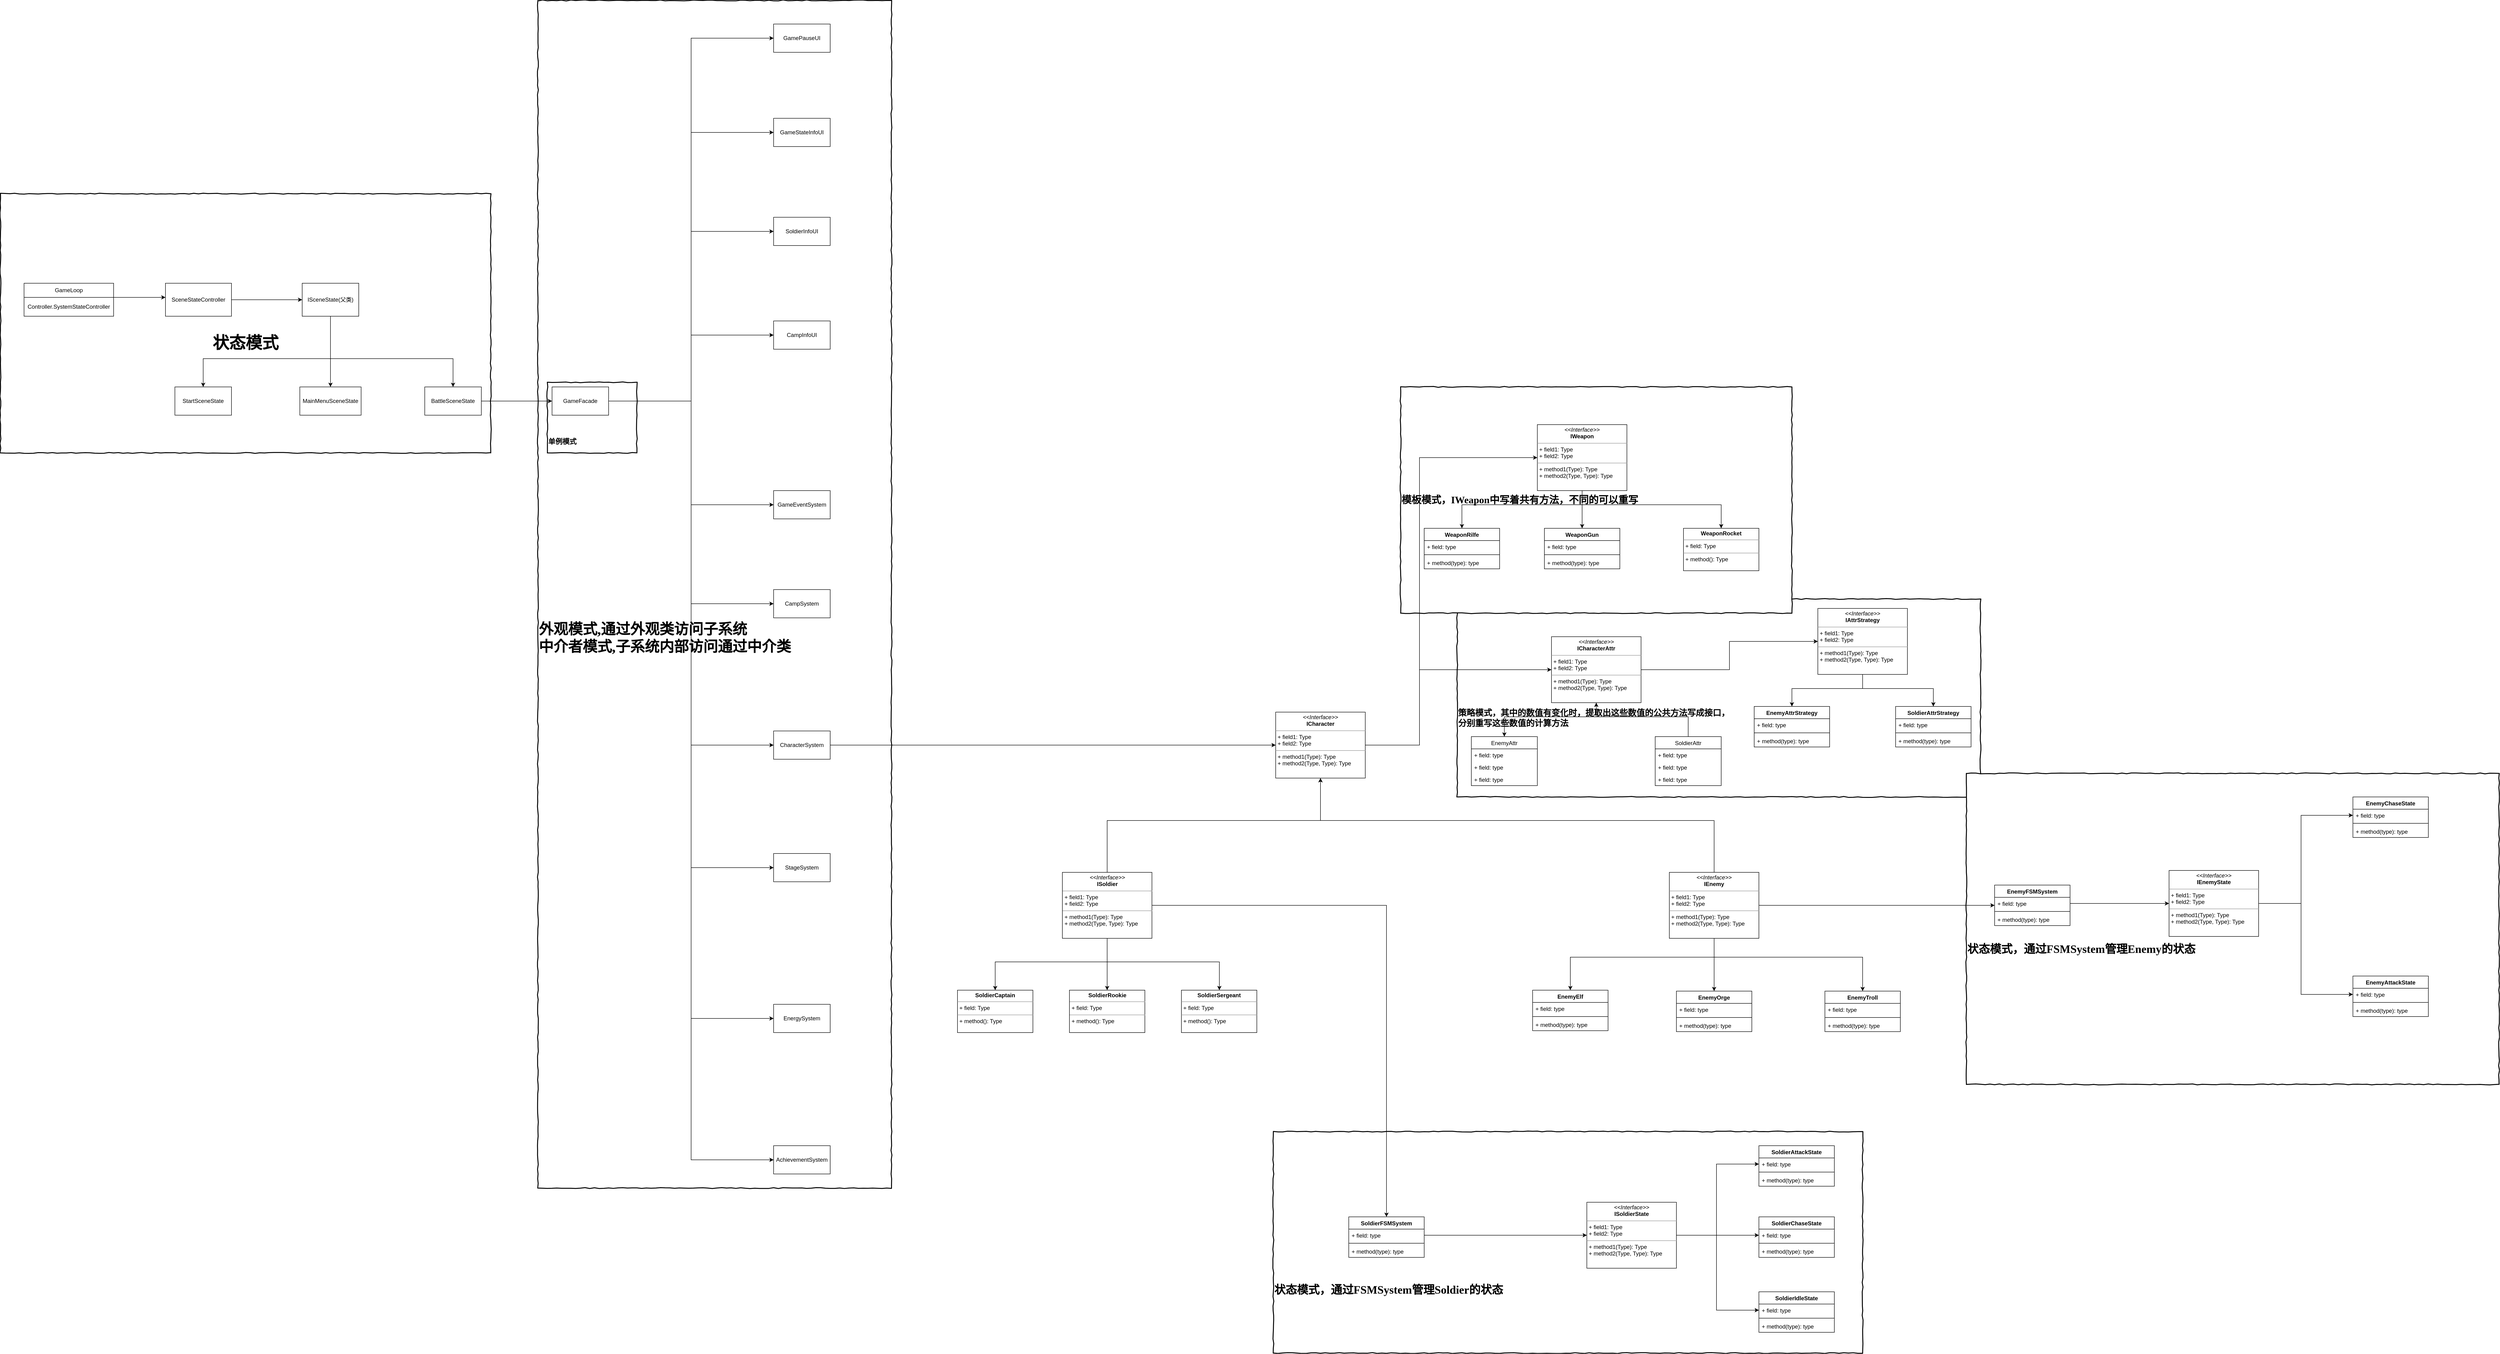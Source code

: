 <mxfile pages="1" version="11.2.4" type="github"><diagram id="328SYEydSCdozAh2rZhf" name="Page-1"><mxGraphModel dx="2062" dy="5805" grid="1" gridSize="10" guides="1" tooltips="1" connect="1" arrows="1" fold="1" page="1" pageScale="1" pageWidth="3300" pageHeight="4681" math="0" shadow="0"><root><mxCell id="0"/><mxCell id="1" parent="0"/><mxCell id="wADAR3zxIw2LBWZPUKkN-145" value="&lt;font style=&quot;font-size: 18px&quot;&gt;&lt;br&gt;&lt;br&gt;&lt;br&gt;&lt;br&gt;策略模式，其中的数值有变化时，提取出这些数值的公共方法写成接口，&lt;br&gt;分别重写这些数值的计算方法&lt;/font&gt;" style="html=1;whiteSpace=wrap;comic=1;strokeWidth=2;fontFamily=Comic Sans MS;fontStyle=1;align=left;" vertex="1" parent="1"><mxGeometry x="3170" y="1250" width="1110" height="420" as="geometry"/></mxCell><mxCell id="wADAR3zxIw2LBWZPUKkN-116" value="&lt;span style=&quot;font-size: 21px&quot;&gt;模板模式，IWeapon中写着共有方法，不同的可以重写&lt;/span&gt;" style="html=1;whiteSpace=wrap;comic=1;strokeWidth=2;fontFamily=Comic Sans MS;fontStyle=1;align=left;" vertex="1" parent="1"><mxGeometry x="3050" y="800" width="830" height="480" as="geometry"/></mxCell><mxCell id="wADAR3zxIw2LBWZPUKkN-101" value="&lt;span style=&quot;font-size: 24px&quot;&gt;&lt;br&gt;&lt;br&gt;&lt;br&gt;&lt;br&gt;&lt;br&gt;&lt;br&gt;&lt;br&gt;状态模式，通过FSMSystem管理Soldier的状态&lt;/span&gt;" style="html=1;whiteSpace=wrap;comic=1;strokeWidth=2;fontFamily=Comic Sans MS;fontStyle=1;align=left;" vertex="1" parent="1"><mxGeometry x="2780" y="2380" width="1250" height="470" as="geometry"/></mxCell><mxCell id="wADAR3zxIw2LBWZPUKkN-100" value="&lt;br&gt;&lt;br&gt;&lt;br&gt;&lt;br style=&quot;font-size: 19px&quot;&gt;&lt;font style=&quot;font-size: 24px&quot;&gt;&lt;br&gt;状态模式，通过FSMSystem管理Enemy的状态&lt;/font&gt;" style="html=1;whiteSpace=wrap;comic=1;strokeWidth=2;fontFamily=Comic Sans MS;fontStyle=1;align=left;" vertex="1" parent="1"><mxGeometry x="4250" y="1620" width="1130" height="660" as="geometry"/></mxCell><mxCell id="IivV3RTFd_0xX-8Bm_ZV-46" value="&lt;font style=&quot;font-size: 31px&quot;&gt;&lt;br&gt;&lt;br&gt;&lt;br&gt;&lt;br&gt;&lt;br&gt;外观模式,通过外观类访问子系统&lt;br&gt;中介者模式,子系统内部访问通过中介类&lt;br&gt;&lt;/font&gt;" style="html=1;whiteSpace=wrap;comic=1;strokeWidth=2;fontFamily=Comic Sans MS;fontStyle=1;align=left;" parent="1" vertex="1"><mxGeometry x="1220" y="-20" width="750" height="2520" as="geometry"/></mxCell><mxCell id="IivV3RTFd_0xX-8Bm_ZV-47" value="&lt;br&gt;&lt;br&gt;&lt;br&gt;&lt;br&gt;&lt;br&gt;&lt;br&gt;&lt;br&gt;&lt;font style=&quot;font-size: 15px&quot;&gt;单例模式&lt;/font&gt;" style="html=1;whiteSpace=wrap;comic=1;strokeWidth=2;fontFamily=Comic Sans MS;fontStyle=1;align=left;" parent="1" vertex="1"><mxGeometry x="1240" y="790" width="190" height="150" as="geometry"/></mxCell><mxCell id="IivV3RTFd_0xX-8Bm_ZV-24" value="&lt;div style=&quot;font-size: 35px&quot;&gt;&lt;font style=&quot;font-size: 35px&quot;&gt;&lt;br&gt;&lt;/font&gt;&lt;/div&gt;&lt;div style=&quot;font-size: 35px&quot;&gt;&lt;span&gt;&lt;font style=&quot;font-size: 35px&quot;&gt;&lt;br&gt;&lt;/font&gt;&lt;/span&gt;&lt;/div&gt;&lt;div style=&quot;font-size: 35px&quot;&gt;&lt;font style=&quot;font-size: 35px&quot;&gt;状态模式&lt;/font&gt;&lt;/div&gt;" style="html=1;whiteSpace=wrap;comic=1;strokeWidth=2;fontFamily=Comic Sans MS;fontStyle=1;align=center;" parent="1" vertex="1"><mxGeometry x="80" y="390" width="1040" height="550" as="geometry"/></mxCell><mxCell id="IivV3RTFd_0xX-8Bm_ZV-5" style="edgeStyle=orthogonalEdgeStyle;rounded=0;orthogonalLoop=1;jettySize=auto;html=1;" parent="1" source="IivV3RTFd_0xX-8Bm_ZV-1" edge="1"><mxGeometry relative="1" as="geometry"><mxPoint x="430" y="610" as="targetPoint"/><Array as="points"><mxPoint x="410" y="610"/></Array></mxGeometry></mxCell><mxCell id="IivV3RTFd_0xX-8Bm_ZV-1" value="GameLoop" style="rounded=0;whiteSpace=wrap;html=1;" parent="1" vertex="1"><mxGeometry x="130" y="580" width="190" height="30" as="geometry"/></mxCell><mxCell id="IivV3RTFd_0xX-8Bm_ZV-3" value="Controller.SystemStateController" style="rounded=0;whiteSpace=wrap;html=1;" parent="1" vertex="1"><mxGeometry x="130" y="610" width="190" height="40" as="geometry"/></mxCell><mxCell id="IivV3RTFd_0xX-8Bm_ZV-7" style="edgeStyle=orthogonalEdgeStyle;rounded=0;orthogonalLoop=1;jettySize=auto;html=1;entryX=0;entryY=0.5;entryDx=0;entryDy=0;" parent="1" source="IivV3RTFd_0xX-8Bm_ZV-6" target="IivV3RTFd_0xX-8Bm_ZV-8" edge="1"><mxGeometry relative="1" as="geometry"><mxPoint x="630" y="615" as="targetPoint"/></mxGeometry></mxCell><mxCell id="IivV3RTFd_0xX-8Bm_ZV-6" value="SceneStateController" style="rounded=0;whiteSpace=wrap;html=1;" parent="1" vertex="1"><mxGeometry x="430" y="580" width="140" height="70" as="geometry"/></mxCell><mxCell id="IivV3RTFd_0xX-8Bm_ZV-14" style="edgeStyle=orthogonalEdgeStyle;rounded=0;orthogonalLoop=1;jettySize=auto;html=1;exitX=0.5;exitY=1;exitDx=0;exitDy=0;" parent="1" source="IivV3RTFd_0xX-8Bm_ZV-8" target="IivV3RTFd_0xX-8Bm_ZV-11" edge="1"><mxGeometry relative="1" as="geometry"><Array as="points"><mxPoint x="780" y="740"/><mxPoint x="510" y="740"/></Array></mxGeometry></mxCell><mxCell id="IivV3RTFd_0xX-8Bm_ZV-15" style="edgeStyle=orthogonalEdgeStyle;rounded=0;orthogonalLoop=1;jettySize=auto;html=1;entryX=0.5;entryY=0;entryDx=0;entryDy=0;" parent="1" source="IivV3RTFd_0xX-8Bm_ZV-8" target="IivV3RTFd_0xX-8Bm_ZV-12" edge="1"><mxGeometry relative="1" as="geometry"/></mxCell><mxCell id="IivV3RTFd_0xX-8Bm_ZV-16" style="edgeStyle=orthogonalEdgeStyle;rounded=0;orthogonalLoop=1;jettySize=auto;html=1;" parent="1" source="IivV3RTFd_0xX-8Bm_ZV-8" target="IivV3RTFd_0xX-8Bm_ZV-13" edge="1"><mxGeometry relative="1" as="geometry"><Array as="points"><mxPoint x="780" y="740"/><mxPoint x="1040" y="740"/></Array></mxGeometry></mxCell><mxCell id="IivV3RTFd_0xX-8Bm_ZV-8" value="ISceneState(父类)" style="rounded=0;whiteSpace=wrap;html=1;" parent="1" vertex="1"><mxGeometry x="720" y="580" width="120" height="70" as="geometry"/></mxCell><mxCell id="IivV3RTFd_0xX-8Bm_ZV-11" value="StartSceneState" style="rounded=0;whiteSpace=wrap;html=1;" parent="1" vertex="1"><mxGeometry x="450" y="800" width="120" height="60" as="geometry"/></mxCell><mxCell id="IivV3RTFd_0xX-8Bm_ZV-12" value="MainMenuSceneState" style="rounded=0;whiteSpace=wrap;html=1;" parent="1" vertex="1"><mxGeometry x="715" y="800" width="130" height="60" as="geometry"/></mxCell><mxCell id="IivV3RTFd_0xX-8Bm_ZV-25" style="edgeStyle=orthogonalEdgeStyle;rounded=0;orthogonalLoop=1;jettySize=auto;html=1;entryX=0;entryY=0.5;entryDx=0;entryDy=0;" parent="1" source="IivV3RTFd_0xX-8Bm_ZV-13" target="IivV3RTFd_0xX-8Bm_ZV-26" edge="1"><mxGeometry relative="1" as="geometry"><mxPoint x="1240" y="830" as="targetPoint"/></mxGeometry></mxCell><mxCell id="IivV3RTFd_0xX-8Bm_ZV-13" value="BattleSceneState" style="rounded=0;whiteSpace=wrap;html=1;" parent="1" vertex="1"><mxGeometry x="980" y="800" width="120" height="60" as="geometry"/></mxCell><mxCell id="IivV3RTFd_0xX-8Bm_ZV-37" style="edgeStyle=orthogonalEdgeStyle;rounded=0;orthogonalLoop=1;jettySize=auto;html=1;entryX=0;entryY=0.5;entryDx=0;entryDy=0;" parent="1" source="IivV3RTFd_0xX-8Bm_ZV-26" target="IivV3RTFd_0xX-8Bm_ZV-28" edge="1"><mxGeometry relative="1" as="geometry"/></mxCell><mxCell id="IivV3RTFd_0xX-8Bm_ZV-38" style="edgeStyle=orthogonalEdgeStyle;rounded=0;orthogonalLoop=1;jettySize=auto;html=1;entryX=0;entryY=0.5;entryDx=0;entryDy=0;" parent="1" source="IivV3RTFd_0xX-8Bm_ZV-26" target="IivV3RTFd_0xX-8Bm_ZV-29" edge="1"><mxGeometry relative="1" as="geometry"/></mxCell><mxCell id="IivV3RTFd_0xX-8Bm_ZV-39" style="edgeStyle=orthogonalEdgeStyle;rounded=0;orthogonalLoop=1;jettySize=auto;html=1;entryX=0;entryY=0.5;entryDx=0;entryDy=0;" parent="1" source="IivV3RTFd_0xX-8Bm_ZV-26" target="IivV3RTFd_0xX-8Bm_ZV-30" edge="1"><mxGeometry relative="1" as="geometry"/></mxCell><mxCell id="IivV3RTFd_0xX-8Bm_ZV-40" style="edgeStyle=orthogonalEdgeStyle;rounded=0;orthogonalLoop=1;jettySize=auto;html=1;entryX=0;entryY=0.5;entryDx=0;entryDy=0;" parent="1" source="IivV3RTFd_0xX-8Bm_ZV-26" target="IivV3RTFd_0xX-8Bm_ZV-31" edge="1"><mxGeometry relative="1" as="geometry"/></mxCell><mxCell id="IivV3RTFd_0xX-8Bm_ZV-41" style="edgeStyle=orthogonalEdgeStyle;rounded=0;orthogonalLoop=1;jettySize=auto;html=1;entryX=0;entryY=0.5;entryDx=0;entryDy=0;" parent="1" source="IivV3RTFd_0xX-8Bm_ZV-26" target="IivV3RTFd_0xX-8Bm_ZV-32" edge="1"><mxGeometry relative="1" as="geometry"/></mxCell><mxCell id="IivV3RTFd_0xX-8Bm_ZV-42" style="edgeStyle=orthogonalEdgeStyle;rounded=0;orthogonalLoop=1;jettySize=auto;html=1;entryX=0;entryY=0.5;entryDx=0;entryDy=0;" parent="1" source="IivV3RTFd_0xX-8Bm_ZV-26" target="IivV3RTFd_0xX-8Bm_ZV-33" edge="1"><mxGeometry relative="1" as="geometry"/></mxCell><mxCell id="IivV3RTFd_0xX-8Bm_ZV-43" style="edgeStyle=orthogonalEdgeStyle;rounded=0;orthogonalLoop=1;jettySize=auto;html=1;entryX=0;entryY=0.5;entryDx=0;entryDy=0;" parent="1" source="IivV3RTFd_0xX-8Bm_ZV-26" target="IivV3RTFd_0xX-8Bm_ZV-34" edge="1"><mxGeometry relative="1" as="geometry"/></mxCell><mxCell id="IivV3RTFd_0xX-8Bm_ZV-44" style="edgeStyle=orthogonalEdgeStyle;rounded=0;orthogonalLoop=1;jettySize=auto;html=1;entryX=0;entryY=0.5;entryDx=0;entryDy=0;" parent="1" source="IivV3RTFd_0xX-8Bm_ZV-26" target="IivV3RTFd_0xX-8Bm_ZV-35" edge="1"><mxGeometry relative="1" as="geometry"/></mxCell><mxCell id="IivV3RTFd_0xX-8Bm_ZV-45" style="edgeStyle=orthogonalEdgeStyle;rounded=0;orthogonalLoop=1;jettySize=auto;html=1;entryX=0;entryY=0.5;entryDx=0;entryDy=0;" parent="1" source="IivV3RTFd_0xX-8Bm_ZV-26" target="IivV3RTFd_0xX-8Bm_ZV-27" edge="1"><mxGeometry relative="1" as="geometry"/></mxCell><mxCell id="wADAR3zxIw2LBWZPUKkN-1" style="edgeStyle=orthogonalEdgeStyle;rounded=0;orthogonalLoop=1;jettySize=auto;html=1;entryX=0;entryY=0.5;entryDx=0;entryDy=0;" edge="1" parent="1" source="IivV3RTFd_0xX-8Bm_ZV-26" target="IivV3RTFd_0xX-8Bm_ZV-36"><mxGeometry relative="1" as="geometry"/></mxCell><mxCell id="IivV3RTFd_0xX-8Bm_ZV-26" value="GameFacade" style="rounded=0;whiteSpace=wrap;html=1;" parent="1" vertex="1"><mxGeometry x="1250" y="800" width="120" height="60" as="geometry"/></mxCell><mxCell id="IivV3RTFd_0xX-8Bm_ZV-27" value="GamePauseUI" style="rounded=0;whiteSpace=wrap;html=1;" parent="1" vertex="1"><mxGeometry x="1720" y="30" width="120" height="60" as="geometry"/></mxCell><mxCell id="IivV3RTFd_0xX-8Bm_ZV-28" value="GameStateInfoUI" style="rounded=0;whiteSpace=wrap;html=1;" parent="1" vertex="1"><mxGeometry x="1720" y="230" width="120" height="60" as="geometry"/></mxCell><mxCell id="IivV3RTFd_0xX-8Bm_ZV-29" value="SoldierInfoUI" style="rounded=0;whiteSpace=wrap;html=1;" parent="1" vertex="1"><mxGeometry x="1720" y="440" width="120" height="60" as="geometry"/></mxCell><mxCell id="IivV3RTFd_0xX-8Bm_ZV-30" value="CampInfoUI" style="rounded=0;whiteSpace=wrap;html=1;" parent="1" vertex="1"><mxGeometry x="1720" y="660" width="120" height="60" as="geometry"/></mxCell><mxCell id="IivV3RTFd_0xX-8Bm_ZV-31" value="GameEventSystem" style="rounded=0;whiteSpace=wrap;html=1;" parent="1" vertex="1"><mxGeometry x="1720" y="1020" width="120" height="60" as="geometry"/></mxCell><mxCell id="IivV3RTFd_0xX-8Bm_ZV-32" value="CampSystem" style="rounded=0;whiteSpace=wrap;html=1;" parent="1" vertex="1"><mxGeometry x="1720" y="1230" width="120" height="60" as="geometry"/></mxCell><mxCell id="wADAR3zxIw2LBWZPUKkN-15" style="edgeStyle=orthogonalEdgeStyle;rounded=0;orthogonalLoop=1;jettySize=auto;html=1;entryX=0;entryY=0.5;entryDx=0;entryDy=0;" edge="1" parent="1" source="IivV3RTFd_0xX-8Bm_ZV-33" target="wADAR3zxIw2LBWZPUKkN-19"><mxGeometry relative="1" as="geometry"><mxPoint x="2310" y="1560" as="targetPoint"/></mxGeometry></mxCell><mxCell id="IivV3RTFd_0xX-8Bm_ZV-33" value="CharacterSystem" style="rounded=0;whiteSpace=wrap;html=1;" parent="1" vertex="1"><mxGeometry x="1720" y="1530" width="120" height="60" as="geometry"/></mxCell><mxCell id="IivV3RTFd_0xX-8Bm_ZV-34" value="StageSystem" style="rounded=0;whiteSpace=wrap;html=1;" parent="1" vertex="1"><mxGeometry x="1720" y="1790" width="120" height="60" as="geometry"/></mxCell><mxCell id="IivV3RTFd_0xX-8Bm_ZV-35" value="EnergySystem" style="rounded=0;whiteSpace=wrap;html=1;" parent="1" vertex="1"><mxGeometry x="1720" y="2110" width="120" height="60" as="geometry"/></mxCell><mxCell id="IivV3RTFd_0xX-8Bm_ZV-36" value="AchievementSystem" style="rounded=0;whiteSpace=wrap;html=1;" parent="1" vertex="1"><mxGeometry x="1720" y="2410" width="120" height="60" as="geometry"/></mxCell><mxCell id="wADAR3zxIw2LBWZPUKkN-115" style="edgeStyle=orthogonalEdgeStyle;rounded=0;orthogonalLoop=1;jettySize=auto;html=1;entryX=0;entryY=0.5;entryDx=0;entryDy=0;" edge="1" parent="1" source="wADAR3zxIw2LBWZPUKkN-19" target="wADAR3zxIw2LBWZPUKkN-102"><mxGeometry relative="1" as="geometry"><Array as="points"><mxPoint x="3090" y="1560"/><mxPoint x="3090" y="950"/></Array></mxGeometry></mxCell><mxCell id="wADAR3zxIw2LBWZPUKkN-122" style="edgeStyle=orthogonalEdgeStyle;rounded=0;orthogonalLoop=1;jettySize=auto;html=1;entryX=0;entryY=0.5;entryDx=0;entryDy=0;" edge="1" parent="1" source="wADAR3zxIw2LBWZPUKkN-19" target="wADAR3zxIw2LBWZPUKkN-121"><mxGeometry relative="1" as="geometry"><Array as="points"><mxPoint x="3090" y="1560"/><mxPoint x="3090" y="1400"/></Array></mxGeometry></mxCell><mxCell id="wADAR3zxIw2LBWZPUKkN-19" value="&lt;p style=&quot;margin: 0px ; margin-top: 4px ; text-align: center&quot;&gt;&lt;i&gt;&amp;lt;&amp;lt;Interface&amp;gt;&amp;gt;&lt;/i&gt;&lt;br&gt;&lt;b&gt;ICharacter&lt;/b&gt;&lt;/p&gt;&lt;hr size=&quot;1&quot;&gt;&lt;p style=&quot;margin: 0px ; margin-left: 4px&quot;&gt;+ field1: Type&lt;br&gt;+ field2: Type&lt;/p&gt;&lt;hr size=&quot;1&quot;&gt;&lt;p style=&quot;margin: 0px ; margin-left: 4px&quot;&gt;+ method1(Type): Type&lt;br&gt;+ method2(Type, Type): Type&lt;/p&gt;" style="verticalAlign=top;align=left;overflow=fill;fontSize=12;fontFamily=Helvetica;html=1;" vertex="1" parent="1"><mxGeometry x="2785" y="1490" width="190" height="140" as="geometry"/></mxCell><mxCell id="wADAR3zxIw2LBWZPUKkN-23" style="edgeStyle=orthogonalEdgeStyle;rounded=0;orthogonalLoop=1;jettySize=auto;html=1;entryX=0.5;entryY=1;entryDx=0;entryDy=0;" edge="1" parent="1" source="wADAR3zxIw2LBWZPUKkN-20" target="wADAR3zxIw2LBWZPUKkN-19"><mxGeometry relative="1" as="geometry"><mxPoint x="2645" y="1800" as="targetPoint"/><Array as="points"><mxPoint x="2428" y="1720"/><mxPoint x="2880" y="1720"/></Array></mxGeometry></mxCell><mxCell id="wADAR3zxIw2LBWZPUKkN-30" style="edgeStyle=orthogonalEdgeStyle;rounded=0;orthogonalLoop=1;jettySize=auto;html=1;entryX=0.5;entryY=0;entryDx=0;entryDy=0;" edge="1" parent="1" source="wADAR3zxIw2LBWZPUKkN-20" target="wADAR3zxIw2LBWZPUKkN-27"><mxGeometry relative="1" as="geometry"><Array as="points"><mxPoint x="2427.5" y="2020"/><mxPoint x="2190.5" y="2020"/></Array></mxGeometry></mxCell><mxCell id="wADAR3zxIw2LBWZPUKkN-31" style="edgeStyle=orthogonalEdgeStyle;rounded=0;orthogonalLoop=1;jettySize=auto;html=1;entryX=0.5;entryY=0;entryDx=0;entryDy=0;" edge="1" parent="1" source="wADAR3zxIw2LBWZPUKkN-20" target="wADAR3zxIw2LBWZPUKkN-28"><mxGeometry relative="1" as="geometry"><mxPoint x="2427.5" y="2070" as="targetPoint"/></mxGeometry></mxCell><mxCell id="wADAR3zxIw2LBWZPUKkN-32" style="edgeStyle=orthogonalEdgeStyle;rounded=0;orthogonalLoop=1;jettySize=auto;html=1;" edge="1" parent="1" source="wADAR3zxIw2LBWZPUKkN-20" target="wADAR3zxIw2LBWZPUKkN-29"><mxGeometry relative="1" as="geometry"><Array as="points"><mxPoint x="2427.5" y="2020"/><mxPoint x="2665.5" y="2020"/></Array></mxGeometry></mxCell><mxCell id="wADAR3zxIw2LBWZPUKkN-56" style="edgeStyle=orthogonalEdgeStyle;rounded=0;orthogonalLoop=1;jettySize=auto;html=1;entryX=0.5;entryY=0;entryDx=0;entryDy=0;" edge="1" parent="1" source="wADAR3zxIw2LBWZPUKkN-20" target="wADAR3zxIw2LBWZPUKkN-52"><mxGeometry relative="1" as="geometry"/></mxCell><mxCell id="wADAR3zxIw2LBWZPUKkN-20" value="&lt;p style=&quot;margin: 0px ; margin-top: 4px ; text-align: center&quot;&gt;&lt;i&gt;&amp;lt;&amp;lt;Interface&amp;gt;&amp;gt;&lt;/i&gt;&lt;br&gt;&lt;b&gt;ISoldier&lt;/b&gt;&lt;/p&gt;&lt;hr size=&quot;1&quot;&gt;&lt;p style=&quot;margin: 0px ; margin-left: 4px&quot;&gt;+ field1: Type&lt;br&gt;+ field2: Type&lt;/p&gt;&lt;hr size=&quot;1&quot;&gt;&lt;p style=&quot;margin: 0px ; margin-left: 4px&quot;&gt;+ method1(Type): Type&lt;br&gt;+ method2(Type, Type): Type&lt;/p&gt;" style="verticalAlign=top;align=left;overflow=fill;fontSize=12;fontFamily=Helvetica;html=1;" vertex="1" parent="1"><mxGeometry x="2332.5" y="1830" width="190" height="140" as="geometry"/></mxCell><mxCell id="wADAR3zxIw2LBWZPUKkN-24" style="edgeStyle=orthogonalEdgeStyle;rounded=0;orthogonalLoop=1;jettySize=auto;html=1;entryX=0.5;entryY=1;entryDx=0;entryDy=0;" edge="1" parent="1" source="wADAR3zxIw2LBWZPUKkN-21" target="wADAR3zxIw2LBWZPUKkN-19"><mxGeometry relative="1" as="geometry"><Array as="points"><mxPoint x="3715" y="1720"/><mxPoint x="2880" y="1720"/></Array></mxGeometry></mxCell><mxCell id="wADAR3zxIw2LBWZPUKkN-49" style="edgeStyle=orthogonalEdgeStyle;rounded=0;orthogonalLoop=1;jettySize=auto;html=1;entryX=0.5;entryY=0;entryDx=0;entryDy=0;" edge="1" parent="1" source="wADAR3zxIw2LBWZPUKkN-21" target="wADAR3zxIw2LBWZPUKkN-37"><mxGeometry relative="1" as="geometry"><Array as="points"><mxPoint x="3715" y="2010"/><mxPoint x="3410" y="2010"/></Array></mxGeometry></mxCell><mxCell id="wADAR3zxIw2LBWZPUKkN-50" style="edgeStyle=orthogonalEdgeStyle;rounded=0;orthogonalLoop=1;jettySize=auto;html=1;entryX=0.5;entryY=0;entryDx=0;entryDy=0;" edge="1" parent="1" source="wADAR3zxIw2LBWZPUKkN-21" target="wADAR3zxIw2LBWZPUKkN-41"><mxGeometry relative="1" as="geometry"/></mxCell><mxCell id="wADAR3zxIw2LBWZPUKkN-51" style="edgeStyle=orthogonalEdgeStyle;rounded=0;orthogonalLoop=1;jettySize=auto;html=1;entryX=0.5;entryY=0;entryDx=0;entryDy=0;" edge="1" parent="1" source="wADAR3zxIw2LBWZPUKkN-21" target="wADAR3zxIw2LBWZPUKkN-45"><mxGeometry relative="1" as="geometry"><Array as="points"><mxPoint x="3715" y="2010"/><mxPoint x="4030" y="2010"/></Array></mxGeometry></mxCell><mxCell id="wADAR3zxIw2LBWZPUKkN-87" style="edgeStyle=orthogonalEdgeStyle;rounded=0;orthogonalLoop=1;jettySize=auto;html=1;" edge="1" parent="1" source="wADAR3zxIw2LBWZPUKkN-21"><mxGeometry relative="1" as="geometry"><mxPoint x="4310" y="1900" as="targetPoint"/></mxGeometry></mxCell><mxCell id="wADAR3zxIw2LBWZPUKkN-21" value="&lt;p style=&quot;margin: 0px ; margin-top: 4px ; text-align: center&quot;&gt;&lt;i&gt;&amp;lt;&amp;lt;Interface&amp;gt;&amp;gt;&lt;/i&gt;&lt;br&gt;&lt;b&gt;IEnemy&lt;/b&gt;&lt;/p&gt;&lt;hr size=&quot;1&quot;&gt;&lt;p style=&quot;margin: 0px ; margin-left: 4px&quot;&gt;+ field1: Type&lt;br&gt;+ field2: Type&lt;/p&gt;&lt;hr size=&quot;1&quot;&gt;&lt;p style=&quot;margin: 0px ; margin-left: 4px&quot;&gt;+ method1(Type): Type&lt;br&gt;+ method2(Type, Type): Type&lt;/p&gt;" style="verticalAlign=top;align=left;overflow=fill;fontSize=12;fontFamily=Helvetica;html=1;" vertex="1" parent="1"><mxGeometry x="3620" y="1830" width="190" height="140" as="geometry"/></mxCell><mxCell id="wADAR3zxIw2LBWZPUKkN-27" value="&lt;p style=&quot;margin: 0px ; margin-top: 4px ; text-align: center&quot;&gt;&lt;b&gt;SoldierCaptain&lt;/b&gt;&lt;/p&gt;&lt;hr size=&quot;1&quot;&gt;&lt;p style=&quot;margin: 0px ; margin-left: 4px&quot;&gt;+ field: Type&lt;/p&gt;&lt;hr size=&quot;1&quot;&gt;&lt;p style=&quot;margin: 0px ; margin-left: 4px&quot;&gt;+ method(): Type&lt;/p&gt;" style="verticalAlign=top;align=left;overflow=fill;fontSize=12;fontFamily=Helvetica;html=1;" vertex="1" parent="1"><mxGeometry x="2110" y="2080" width="160" height="90" as="geometry"/></mxCell><mxCell id="wADAR3zxIw2LBWZPUKkN-28" value="&lt;p style=&quot;margin: 0px ; margin-top: 4px ; text-align: center&quot;&gt;&lt;b&gt;SoldierRookie&lt;/b&gt;&lt;/p&gt;&lt;hr size=&quot;1&quot;&gt;&lt;p style=&quot;margin: 0px ; margin-left: 4px&quot;&gt;+ field: Type&lt;/p&gt;&lt;hr size=&quot;1&quot;&gt;&lt;p style=&quot;margin: 0px ; margin-left: 4px&quot;&gt;+ method(): Type&lt;/p&gt;" style="verticalAlign=top;align=left;overflow=fill;fontSize=12;fontFamily=Helvetica;html=1;" vertex="1" parent="1"><mxGeometry x="2347.5" y="2080" width="160" height="90" as="geometry"/></mxCell><mxCell id="wADAR3zxIw2LBWZPUKkN-29" value="&lt;p style=&quot;margin: 0px ; margin-top: 4px ; text-align: center&quot;&gt;&lt;b&gt;SoldierSergeant&lt;/b&gt;&lt;/p&gt;&lt;hr size=&quot;1&quot;&gt;&lt;p style=&quot;margin: 0px ; margin-left: 4px&quot;&gt;+ field: Type&lt;/p&gt;&lt;hr size=&quot;1&quot;&gt;&lt;p style=&quot;margin: 0px ; margin-left: 4px&quot;&gt;+ method(): Type&lt;/p&gt;" style="verticalAlign=top;align=left;overflow=fill;fontSize=12;fontFamily=Helvetica;html=1;" vertex="1" parent="1"><mxGeometry x="2585" y="2080" width="160" height="90" as="geometry"/></mxCell><mxCell id="wADAR3zxIw2LBWZPUKkN-37" value="EnemyElf" style="swimlane;fontStyle=1;align=center;verticalAlign=top;childLayout=stackLayout;horizontal=1;startSize=26;horizontalStack=0;resizeParent=1;resizeParentMax=0;resizeLast=0;collapsible=1;marginBottom=0;" vertex="1" parent="1"><mxGeometry x="3330" y="2080" width="160" height="86" as="geometry"/></mxCell><mxCell id="wADAR3zxIw2LBWZPUKkN-38" value="+ field: type" style="text;strokeColor=none;fillColor=none;align=left;verticalAlign=top;spacingLeft=4;spacingRight=4;overflow=hidden;rotatable=0;points=[[0,0.5],[1,0.5]];portConstraint=eastwest;" vertex="1" parent="wADAR3zxIw2LBWZPUKkN-37"><mxGeometry y="26" width="160" height="26" as="geometry"/></mxCell><mxCell id="wADAR3zxIw2LBWZPUKkN-39" value="" style="line;strokeWidth=1;fillColor=none;align=left;verticalAlign=middle;spacingTop=-1;spacingLeft=3;spacingRight=3;rotatable=0;labelPosition=right;points=[];portConstraint=eastwest;" vertex="1" parent="wADAR3zxIw2LBWZPUKkN-37"><mxGeometry y="52" width="160" height="8" as="geometry"/></mxCell><mxCell id="wADAR3zxIw2LBWZPUKkN-40" value="+ method(type): type" style="text;strokeColor=none;fillColor=none;align=left;verticalAlign=top;spacingLeft=4;spacingRight=4;overflow=hidden;rotatable=0;points=[[0,0.5],[1,0.5]];portConstraint=eastwest;" vertex="1" parent="wADAR3zxIw2LBWZPUKkN-37"><mxGeometry y="60" width="160" height="26" as="geometry"/></mxCell><mxCell id="wADAR3zxIw2LBWZPUKkN-41" value="EnemyOrge" style="swimlane;fontStyle=1;align=center;verticalAlign=top;childLayout=stackLayout;horizontal=1;startSize=26;horizontalStack=0;resizeParent=1;resizeParentMax=0;resizeLast=0;collapsible=1;marginBottom=0;" vertex="1" parent="1"><mxGeometry x="3635" y="2082" width="160" height="86" as="geometry"/></mxCell><mxCell id="wADAR3zxIw2LBWZPUKkN-42" value="+ field: type" style="text;strokeColor=none;fillColor=none;align=left;verticalAlign=top;spacingLeft=4;spacingRight=4;overflow=hidden;rotatable=0;points=[[0,0.5],[1,0.5]];portConstraint=eastwest;" vertex="1" parent="wADAR3zxIw2LBWZPUKkN-41"><mxGeometry y="26" width="160" height="26" as="geometry"/></mxCell><mxCell id="wADAR3zxIw2LBWZPUKkN-43" value="" style="line;strokeWidth=1;fillColor=none;align=left;verticalAlign=middle;spacingTop=-1;spacingLeft=3;spacingRight=3;rotatable=0;labelPosition=right;points=[];portConstraint=eastwest;" vertex="1" parent="wADAR3zxIw2LBWZPUKkN-41"><mxGeometry y="52" width="160" height="8" as="geometry"/></mxCell><mxCell id="wADAR3zxIw2LBWZPUKkN-44" value="+ method(type): type" style="text;strokeColor=none;fillColor=none;align=left;verticalAlign=top;spacingLeft=4;spacingRight=4;overflow=hidden;rotatable=0;points=[[0,0.5],[1,0.5]];portConstraint=eastwest;" vertex="1" parent="wADAR3zxIw2LBWZPUKkN-41"><mxGeometry y="60" width="160" height="26" as="geometry"/></mxCell><mxCell id="wADAR3zxIw2LBWZPUKkN-45" value="EnemyTroll" style="swimlane;fontStyle=1;align=center;verticalAlign=top;childLayout=stackLayout;horizontal=1;startSize=26;horizontalStack=0;resizeParent=1;resizeParentMax=0;resizeLast=0;collapsible=1;marginBottom=0;" vertex="1" parent="1"><mxGeometry x="3950" y="2082" width="160" height="86" as="geometry"/></mxCell><mxCell id="wADAR3zxIw2LBWZPUKkN-46" value="+ field: type" style="text;strokeColor=none;fillColor=none;align=left;verticalAlign=top;spacingLeft=4;spacingRight=4;overflow=hidden;rotatable=0;points=[[0,0.5],[1,0.5]];portConstraint=eastwest;" vertex="1" parent="wADAR3zxIw2LBWZPUKkN-45"><mxGeometry y="26" width="160" height="26" as="geometry"/></mxCell><mxCell id="wADAR3zxIw2LBWZPUKkN-47" value="" style="line;strokeWidth=1;fillColor=none;align=left;verticalAlign=middle;spacingTop=-1;spacingLeft=3;spacingRight=3;rotatable=0;labelPosition=right;points=[];portConstraint=eastwest;" vertex="1" parent="wADAR3zxIw2LBWZPUKkN-45"><mxGeometry y="52" width="160" height="8" as="geometry"/></mxCell><mxCell id="wADAR3zxIw2LBWZPUKkN-48" value="+ method(type): type" style="text;strokeColor=none;fillColor=none;align=left;verticalAlign=top;spacingLeft=4;spacingRight=4;overflow=hidden;rotatable=0;points=[[0,0.5],[1,0.5]];portConstraint=eastwest;" vertex="1" parent="wADAR3zxIw2LBWZPUKkN-45"><mxGeometry y="60" width="160" height="26" as="geometry"/></mxCell><mxCell id="wADAR3zxIw2LBWZPUKkN-52" value="SoldierFSMSystem" style="swimlane;fontStyle=1;align=center;verticalAlign=top;childLayout=stackLayout;horizontal=1;startSize=26;horizontalStack=0;resizeParent=1;resizeParentMax=0;resizeLast=0;collapsible=1;marginBottom=0;" vertex="1" parent="1"><mxGeometry x="2940" y="2561" width="160" height="86" as="geometry"/></mxCell><mxCell id="wADAR3zxIw2LBWZPUKkN-53" value="+ field: type" style="text;strokeColor=none;fillColor=none;align=left;verticalAlign=top;spacingLeft=4;spacingRight=4;overflow=hidden;rotatable=0;points=[[0,0.5],[1,0.5]];portConstraint=eastwest;" vertex="1" parent="wADAR3zxIw2LBWZPUKkN-52"><mxGeometry y="26" width="160" height="26" as="geometry"/></mxCell><mxCell id="wADAR3zxIw2LBWZPUKkN-54" value="" style="line;strokeWidth=1;fillColor=none;align=left;verticalAlign=middle;spacingTop=-1;spacingLeft=3;spacingRight=3;rotatable=0;labelPosition=right;points=[];portConstraint=eastwest;" vertex="1" parent="wADAR3zxIw2LBWZPUKkN-52"><mxGeometry y="52" width="160" height="8" as="geometry"/></mxCell><mxCell id="wADAR3zxIw2LBWZPUKkN-55" value="+ method(type): type" style="text;strokeColor=none;fillColor=none;align=left;verticalAlign=top;spacingLeft=4;spacingRight=4;overflow=hidden;rotatable=0;points=[[0,0.5],[1,0.5]];portConstraint=eastwest;" vertex="1" parent="wADAR3zxIw2LBWZPUKkN-52"><mxGeometry y="60" width="160" height="26" as="geometry"/></mxCell><mxCell id="wADAR3zxIw2LBWZPUKkN-63" style="edgeStyle=orthogonalEdgeStyle;rounded=0;orthogonalLoop=1;jettySize=auto;html=1;entryX=0;entryY=0.5;entryDx=0;entryDy=0;" edge="1" parent="1" source="wADAR3zxIw2LBWZPUKkN-57" target="wADAR3zxIw2LBWZPUKkN-60"><mxGeometry relative="1" as="geometry"><mxPoint x="3770" y="2600" as="targetPoint"/></mxGeometry></mxCell><mxCell id="wADAR3zxIw2LBWZPUKkN-68" style="edgeStyle=orthogonalEdgeStyle;rounded=0;orthogonalLoop=1;jettySize=auto;html=1;entryX=0;entryY=0.5;entryDx=0;entryDy=0;" edge="1" parent="1" source="wADAR3zxIw2LBWZPUKkN-57" target="wADAR3zxIw2LBWZPUKkN-65"><mxGeometry relative="1" as="geometry"><Array as="points"><mxPoint x="3720" y="2600"/><mxPoint x="3720" y="2449"/></Array></mxGeometry></mxCell><mxCell id="wADAR3zxIw2LBWZPUKkN-73" style="edgeStyle=orthogonalEdgeStyle;rounded=0;orthogonalLoop=1;jettySize=auto;html=1;" edge="1" parent="1" source="wADAR3zxIw2LBWZPUKkN-57" target="wADAR3zxIw2LBWZPUKkN-70"><mxGeometry relative="1" as="geometry"><Array as="points"><mxPoint x="3720" y="2600"/><mxPoint x="3720" y="2759"/></Array></mxGeometry></mxCell><mxCell id="wADAR3zxIw2LBWZPUKkN-57" value="&lt;p style=&quot;margin: 0px ; margin-top: 4px ; text-align: center&quot;&gt;&lt;i&gt;&amp;lt;&amp;lt;Interface&amp;gt;&amp;gt;&lt;/i&gt;&lt;br&gt;&lt;b&gt;ISoldierState&lt;/b&gt;&lt;/p&gt;&lt;hr size=&quot;1&quot;&gt;&lt;p style=&quot;margin: 0px ; margin-left: 4px&quot;&gt;+ field1: Type&lt;br&gt;+ field2: Type&lt;/p&gt;&lt;hr size=&quot;1&quot;&gt;&lt;p style=&quot;margin: 0px ; margin-left: 4px&quot;&gt;+ method1(Type): Type&lt;br&gt;+ method2(Type, Type): Type&lt;/p&gt;" style="verticalAlign=top;align=left;overflow=fill;fontSize=12;fontFamily=Helvetica;html=1;" vertex="1" parent="1"><mxGeometry x="3445" y="2530" width="190" height="140" as="geometry"/></mxCell><mxCell id="wADAR3zxIw2LBWZPUKkN-58" style="edgeStyle=orthogonalEdgeStyle;rounded=0;orthogonalLoop=1;jettySize=auto;html=1;entryX=0;entryY=0.5;entryDx=0;entryDy=0;" edge="1" parent="1" source="wADAR3zxIw2LBWZPUKkN-53" target="wADAR3zxIw2LBWZPUKkN-57"><mxGeometry relative="1" as="geometry"><mxPoint x="3440" y="2600" as="targetPoint"/></mxGeometry></mxCell><mxCell id="wADAR3zxIw2LBWZPUKkN-59" value="SoldierChaseState" style="swimlane;fontStyle=1;align=center;verticalAlign=top;childLayout=stackLayout;horizontal=1;startSize=26;horizontalStack=0;resizeParent=1;resizeParentMax=0;resizeLast=0;collapsible=1;marginBottom=0;" vertex="1" parent="1"><mxGeometry x="3810" y="2561" width="160" height="86" as="geometry"/></mxCell><mxCell id="wADAR3zxIw2LBWZPUKkN-60" value="+ field: type" style="text;strokeColor=none;fillColor=none;align=left;verticalAlign=top;spacingLeft=4;spacingRight=4;overflow=hidden;rotatable=0;points=[[0,0.5],[1,0.5]];portConstraint=eastwest;" vertex="1" parent="wADAR3zxIw2LBWZPUKkN-59"><mxGeometry y="26" width="160" height="26" as="geometry"/></mxCell><mxCell id="wADAR3zxIw2LBWZPUKkN-61" value="" style="line;strokeWidth=1;fillColor=none;align=left;verticalAlign=middle;spacingTop=-1;spacingLeft=3;spacingRight=3;rotatable=0;labelPosition=right;points=[];portConstraint=eastwest;" vertex="1" parent="wADAR3zxIw2LBWZPUKkN-59"><mxGeometry y="52" width="160" height="8" as="geometry"/></mxCell><mxCell id="wADAR3zxIw2LBWZPUKkN-62" value="+ method(type): type" style="text;strokeColor=none;fillColor=none;align=left;verticalAlign=top;spacingLeft=4;spacingRight=4;overflow=hidden;rotatable=0;points=[[0,0.5],[1,0.5]];portConstraint=eastwest;" vertex="1" parent="wADAR3zxIw2LBWZPUKkN-59"><mxGeometry y="60" width="160" height="26" as="geometry"/></mxCell><mxCell id="wADAR3zxIw2LBWZPUKkN-64" value="SoldierAttackState" style="swimlane;fontStyle=1;align=center;verticalAlign=top;childLayout=stackLayout;horizontal=1;startSize=26;horizontalStack=0;resizeParent=1;resizeParentMax=0;resizeLast=0;collapsible=1;marginBottom=0;" vertex="1" parent="1"><mxGeometry x="3810" y="2410" width="160" height="86" as="geometry"/></mxCell><mxCell id="wADAR3zxIw2LBWZPUKkN-65" value="+ field: type" style="text;strokeColor=none;fillColor=none;align=left;verticalAlign=top;spacingLeft=4;spacingRight=4;overflow=hidden;rotatable=0;points=[[0,0.5],[1,0.5]];portConstraint=eastwest;" vertex="1" parent="wADAR3zxIw2LBWZPUKkN-64"><mxGeometry y="26" width="160" height="26" as="geometry"/></mxCell><mxCell id="wADAR3zxIw2LBWZPUKkN-66" value="" style="line;strokeWidth=1;fillColor=none;align=left;verticalAlign=middle;spacingTop=-1;spacingLeft=3;spacingRight=3;rotatable=0;labelPosition=right;points=[];portConstraint=eastwest;" vertex="1" parent="wADAR3zxIw2LBWZPUKkN-64"><mxGeometry y="52" width="160" height="8" as="geometry"/></mxCell><mxCell id="wADAR3zxIw2LBWZPUKkN-67" value="+ method(type): type" style="text;strokeColor=none;fillColor=none;align=left;verticalAlign=top;spacingLeft=4;spacingRight=4;overflow=hidden;rotatable=0;points=[[0,0.5],[1,0.5]];portConstraint=eastwest;" vertex="1" parent="wADAR3zxIw2LBWZPUKkN-64"><mxGeometry y="60" width="160" height="26" as="geometry"/></mxCell><mxCell id="wADAR3zxIw2LBWZPUKkN-69" value="SoldierIdleState" style="swimlane;fontStyle=1;align=center;verticalAlign=top;childLayout=stackLayout;horizontal=1;startSize=26;horizontalStack=0;resizeParent=1;resizeParentMax=0;resizeLast=0;collapsible=1;marginBottom=0;" vertex="1" parent="1"><mxGeometry x="3810" y="2720" width="160" height="86" as="geometry"/></mxCell><mxCell id="wADAR3zxIw2LBWZPUKkN-70" value="+ field: type" style="text;strokeColor=none;fillColor=none;align=left;verticalAlign=top;spacingLeft=4;spacingRight=4;overflow=hidden;rotatable=0;points=[[0,0.5],[1,0.5]];portConstraint=eastwest;" vertex="1" parent="wADAR3zxIw2LBWZPUKkN-69"><mxGeometry y="26" width="160" height="26" as="geometry"/></mxCell><mxCell id="wADAR3zxIw2LBWZPUKkN-71" value="" style="line;strokeWidth=1;fillColor=none;align=left;verticalAlign=middle;spacingTop=-1;spacingLeft=3;spacingRight=3;rotatable=0;labelPosition=right;points=[];portConstraint=eastwest;" vertex="1" parent="wADAR3zxIw2LBWZPUKkN-69"><mxGeometry y="52" width="160" height="8" as="geometry"/></mxCell><mxCell id="wADAR3zxIw2LBWZPUKkN-72" value="+ method(type): type" style="text;strokeColor=none;fillColor=none;align=left;verticalAlign=top;spacingLeft=4;spacingRight=4;overflow=hidden;rotatable=0;points=[[0,0.5],[1,0.5]];portConstraint=eastwest;" vertex="1" parent="wADAR3zxIw2LBWZPUKkN-69"><mxGeometry y="60" width="160" height="26" as="geometry"/></mxCell><mxCell id="wADAR3zxIw2LBWZPUKkN-83" value="EnemyFSMSystem" style="swimlane;fontStyle=1;align=center;verticalAlign=top;childLayout=stackLayout;horizontal=1;startSize=26;horizontalStack=0;resizeParent=1;resizeParentMax=0;resizeLast=0;collapsible=1;marginBottom=0;" vertex="1" parent="1"><mxGeometry x="4310" y="1857" width="160" height="86" as="geometry"/></mxCell><mxCell id="wADAR3zxIw2LBWZPUKkN-84" value="+ field: type" style="text;strokeColor=none;fillColor=none;align=left;verticalAlign=top;spacingLeft=4;spacingRight=4;overflow=hidden;rotatable=0;points=[[0,0.5],[1,0.5]];portConstraint=eastwest;" vertex="1" parent="wADAR3zxIw2LBWZPUKkN-83"><mxGeometry y="26" width="160" height="26" as="geometry"/></mxCell><mxCell id="wADAR3zxIw2LBWZPUKkN-85" value="" style="line;strokeWidth=1;fillColor=none;align=left;verticalAlign=middle;spacingTop=-1;spacingLeft=3;spacingRight=3;rotatable=0;labelPosition=right;points=[];portConstraint=eastwest;" vertex="1" parent="wADAR3zxIw2LBWZPUKkN-83"><mxGeometry y="52" width="160" height="8" as="geometry"/></mxCell><mxCell id="wADAR3zxIw2LBWZPUKkN-86" value="+ method(type): type" style="text;strokeColor=none;fillColor=none;align=left;verticalAlign=top;spacingLeft=4;spacingRight=4;overflow=hidden;rotatable=0;points=[[0,0.5],[1,0.5]];portConstraint=eastwest;" vertex="1" parent="wADAR3zxIw2LBWZPUKkN-83"><mxGeometry y="60" width="160" height="26" as="geometry"/></mxCell><mxCell id="wADAR3zxIw2LBWZPUKkN-98" style="edgeStyle=orthogonalEdgeStyle;rounded=0;orthogonalLoop=1;jettySize=auto;html=1;entryX=0;entryY=0.5;entryDx=0;entryDy=0;" edge="1" parent="1" source="wADAR3zxIw2LBWZPUKkN-88" target="wADAR3zxIw2LBWZPUKkN-91"><mxGeometry relative="1" as="geometry"><Array as="points"><mxPoint x="4960" y="1896"/><mxPoint x="4960" y="1709"/></Array></mxGeometry></mxCell><mxCell id="wADAR3zxIw2LBWZPUKkN-99" style="edgeStyle=orthogonalEdgeStyle;rounded=0;orthogonalLoop=1;jettySize=auto;html=1;entryX=0;entryY=0.5;entryDx=0;entryDy=0;" edge="1" parent="1" source="wADAR3zxIw2LBWZPUKkN-88" target="wADAR3zxIw2LBWZPUKkN-95"><mxGeometry relative="1" as="geometry"><Array as="points"><mxPoint x="4960" y="1896"/><mxPoint x="4960" y="2089"/></Array></mxGeometry></mxCell><mxCell id="wADAR3zxIw2LBWZPUKkN-88" value="&lt;p style=&quot;margin: 0px ; margin-top: 4px ; text-align: center&quot;&gt;&lt;i&gt;&amp;lt;&amp;lt;Interface&amp;gt;&amp;gt;&lt;/i&gt;&lt;br&gt;&lt;b&gt;IEnemyState&lt;/b&gt;&lt;/p&gt;&lt;hr size=&quot;1&quot;&gt;&lt;p style=&quot;margin: 0px ; margin-left: 4px&quot;&gt;+ field1: Type&lt;br&gt;+ field2: Type&lt;/p&gt;&lt;hr size=&quot;1&quot;&gt;&lt;p style=&quot;margin: 0px ; margin-left: 4px&quot;&gt;+ method1(Type): Type&lt;br&gt;+ method2(Type, Type): Type&lt;/p&gt;" style="verticalAlign=top;align=left;overflow=fill;fontSize=12;fontFamily=Helvetica;html=1;" vertex="1" parent="1"><mxGeometry x="4680" y="1826" width="190" height="140" as="geometry"/></mxCell><mxCell id="wADAR3zxIw2LBWZPUKkN-89" style="edgeStyle=orthogonalEdgeStyle;rounded=0;orthogonalLoop=1;jettySize=auto;html=1;" edge="1" parent="1" source="wADAR3zxIw2LBWZPUKkN-84"><mxGeometry relative="1" as="geometry"><mxPoint x="4680" y="1896" as="targetPoint"/></mxGeometry></mxCell><mxCell id="wADAR3zxIw2LBWZPUKkN-90" value="EnemyChaseState" style="swimlane;fontStyle=1;align=center;verticalAlign=top;childLayout=stackLayout;horizontal=1;startSize=26;horizontalStack=0;resizeParent=1;resizeParentMax=0;resizeLast=0;collapsible=1;marginBottom=0;" vertex="1" parent="1"><mxGeometry x="5070" y="1670" width="160" height="86" as="geometry"/></mxCell><mxCell id="wADAR3zxIw2LBWZPUKkN-91" value="+ field: type" style="text;strokeColor=none;fillColor=none;align=left;verticalAlign=top;spacingLeft=4;spacingRight=4;overflow=hidden;rotatable=0;points=[[0,0.5],[1,0.5]];portConstraint=eastwest;" vertex="1" parent="wADAR3zxIw2LBWZPUKkN-90"><mxGeometry y="26" width="160" height="26" as="geometry"/></mxCell><mxCell id="wADAR3zxIw2LBWZPUKkN-92" value="" style="line;strokeWidth=1;fillColor=none;align=left;verticalAlign=middle;spacingTop=-1;spacingLeft=3;spacingRight=3;rotatable=0;labelPosition=right;points=[];portConstraint=eastwest;" vertex="1" parent="wADAR3zxIw2LBWZPUKkN-90"><mxGeometry y="52" width="160" height="8" as="geometry"/></mxCell><mxCell id="wADAR3zxIw2LBWZPUKkN-93" value="+ method(type): type" style="text;strokeColor=none;fillColor=none;align=left;verticalAlign=top;spacingLeft=4;spacingRight=4;overflow=hidden;rotatable=0;points=[[0,0.5],[1,0.5]];portConstraint=eastwest;" vertex="1" parent="wADAR3zxIw2LBWZPUKkN-90"><mxGeometry y="60" width="160" height="26" as="geometry"/></mxCell><mxCell id="wADAR3zxIw2LBWZPUKkN-94" value="EnemyAttackState" style="swimlane;fontStyle=1;align=center;verticalAlign=top;childLayout=stackLayout;horizontal=1;startSize=26;horizontalStack=0;resizeParent=1;resizeParentMax=0;resizeLast=0;collapsible=1;marginBottom=0;" vertex="1" parent="1"><mxGeometry x="5070" y="2050" width="160" height="86" as="geometry"/></mxCell><mxCell id="wADAR3zxIw2LBWZPUKkN-95" value="+ field: type" style="text;strokeColor=none;fillColor=none;align=left;verticalAlign=top;spacingLeft=4;spacingRight=4;overflow=hidden;rotatable=0;points=[[0,0.5],[1,0.5]];portConstraint=eastwest;" vertex="1" parent="wADAR3zxIw2LBWZPUKkN-94"><mxGeometry y="26" width="160" height="26" as="geometry"/></mxCell><mxCell id="wADAR3zxIw2LBWZPUKkN-96" value="" style="line;strokeWidth=1;fillColor=none;align=left;verticalAlign=middle;spacingTop=-1;spacingLeft=3;spacingRight=3;rotatable=0;labelPosition=right;points=[];portConstraint=eastwest;" vertex="1" parent="wADAR3zxIw2LBWZPUKkN-94"><mxGeometry y="52" width="160" height="8" as="geometry"/></mxCell><mxCell id="wADAR3zxIw2LBWZPUKkN-97" value="+ method(type): type" style="text;strokeColor=none;fillColor=none;align=left;verticalAlign=top;spacingLeft=4;spacingRight=4;overflow=hidden;rotatable=0;points=[[0,0.5],[1,0.5]];portConstraint=eastwest;" vertex="1" parent="wADAR3zxIw2LBWZPUKkN-94"><mxGeometry y="60" width="160" height="26" as="geometry"/></mxCell><mxCell id="wADAR3zxIw2LBWZPUKkN-107" style="edgeStyle=orthogonalEdgeStyle;rounded=0;orthogonalLoop=1;jettySize=auto;html=1;entryX=0.5;entryY=0;entryDx=0;entryDy=0;" edge="1" parent="1" source="wADAR3zxIw2LBWZPUKkN-102" target="wADAR3zxIw2LBWZPUKkN-103"><mxGeometry relative="1" as="geometry"/></mxCell><mxCell id="wADAR3zxIw2LBWZPUKkN-113" style="edgeStyle=orthogonalEdgeStyle;rounded=0;orthogonalLoop=1;jettySize=auto;html=1;entryX=0.5;entryY=0;entryDx=0;entryDy=0;" edge="1" parent="1" source="wADAR3zxIw2LBWZPUKkN-102" target="wADAR3zxIw2LBWZPUKkN-108"><mxGeometry relative="1" as="geometry"><Array as="points"><mxPoint x="3435" y="1050"/><mxPoint x="3180" y="1050"/></Array></mxGeometry></mxCell><mxCell id="wADAR3zxIw2LBWZPUKkN-114" style="edgeStyle=orthogonalEdgeStyle;rounded=0;orthogonalLoop=1;jettySize=auto;html=1;" edge="1" parent="1" source="wADAR3zxIw2LBWZPUKkN-102" target="wADAR3zxIw2LBWZPUKkN-112"><mxGeometry relative="1" as="geometry"><Array as="points"><mxPoint x="3435" y="1050"/><mxPoint x="3730" y="1050"/></Array></mxGeometry></mxCell><mxCell id="wADAR3zxIw2LBWZPUKkN-102" value="&lt;p style=&quot;margin: 0px ; margin-top: 4px ; text-align: center&quot;&gt;&lt;i&gt;&amp;lt;&amp;lt;Interface&amp;gt;&amp;gt;&lt;/i&gt;&lt;br&gt;&lt;b&gt;IWeapon&lt;/b&gt;&lt;/p&gt;&lt;hr size=&quot;1&quot;&gt;&lt;p style=&quot;margin: 0px ; margin-left: 4px&quot;&gt;+ field1: Type&lt;br&gt;+ field2: Type&lt;/p&gt;&lt;hr size=&quot;1&quot;&gt;&lt;p style=&quot;margin: 0px ; margin-left: 4px&quot;&gt;+ method1(Type): Type&lt;br&gt;+ method2(Type, Type): Type&lt;/p&gt;" style="verticalAlign=top;align=left;overflow=fill;fontSize=12;fontFamily=Helvetica;html=1;" vertex="1" parent="1"><mxGeometry x="3340" y="880" width="190" height="140" as="geometry"/></mxCell><mxCell id="wADAR3zxIw2LBWZPUKkN-103" value="WeaponGun" style="swimlane;fontStyle=1;align=center;verticalAlign=top;childLayout=stackLayout;horizontal=1;startSize=26;horizontalStack=0;resizeParent=1;resizeParentMax=0;resizeLast=0;collapsible=1;marginBottom=0;" vertex="1" parent="1"><mxGeometry x="3355" y="1100" width="160" height="86" as="geometry"/></mxCell><mxCell id="wADAR3zxIw2LBWZPUKkN-104" value="+ field: type" style="text;strokeColor=none;fillColor=none;align=left;verticalAlign=top;spacingLeft=4;spacingRight=4;overflow=hidden;rotatable=0;points=[[0,0.5],[1,0.5]];portConstraint=eastwest;" vertex="1" parent="wADAR3zxIw2LBWZPUKkN-103"><mxGeometry y="26" width="160" height="26" as="geometry"/></mxCell><mxCell id="wADAR3zxIw2LBWZPUKkN-105" value="" style="line;strokeWidth=1;fillColor=none;align=left;verticalAlign=middle;spacingTop=-1;spacingLeft=3;spacingRight=3;rotatable=0;labelPosition=right;points=[];portConstraint=eastwest;" vertex="1" parent="wADAR3zxIw2LBWZPUKkN-103"><mxGeometry y="52" width="160" height="8" as="geometry"/></mxCell><mxCell id="wADAR3zxIw2LBWZPUKkN-106" value="+ method(type): type" style="text;strokeColor=none;fillColor=none;align=left;verticalAlign=top;spacingLeft=4;spacingRight=4;overflow=hidden;rotatable=0;points=[[0,0.5],[1,0.5]];portConstraint=eastwest;" vertex="1" parent="wADAR3zxIw2LBWZPUKkN-103"><mxGeometry y="60" width="160" height="26" as="geometry"/></mxCell><mxCell id="wADAR3zxIw2LBWZPUKkN-108" value="WeaponRilfe" style="swimlane;fontStyle=1;align=center;verticalAlign=top;childLayout=stackLayout;horizontal=1;startSize=26;horizontalStack=0;resizeParent=1;resizeParentMax=0;resizeLast=0;collapsible=1;marginBottom=0;" vertex="1" parent="1"><mxGeometry x="3100" y="1100" width="160" height="86" as="geometry"/></mxCell><mxCell id="wADAR3zxIw2LBWZPUKkN-109" value="+ field: type" style="text;strokeColor=none;fillColor=none;align=left;verticalAlign=top;spacingLeft=4;spacingRight=4;overflow=hidden;rotatable=0;points=[[0,0.5],[1,0.5]];portConstraint=eastwest;" vertex="1" parent="wADAR3zxIw2LBWZPUKkN-108"><mxGeometry y="26" width="160" height="26" as="geometry"/></mxCell><mxCell id="wADAR3zxIw2LBWZPUKkN-110" value="" style="line;strokeWidth=1;fillColor=none;align=left;verticalAlign=middle;spacingTop=-1;spacingLeft=3;spacingRight=3;rotatable=0;labelPosition=right;points=[];portConstraint=eastwest;" vertex="1" parent="wADAR3zxIw2LBWZPUKkN-108"><mxGeometry y="52" width="160" height="8" as="geometry"/></mxCell><mxCell id="wADAR3zxIw2LBWZPUKkN-111" value="+ method(type): type" style="text;strokeColor=none;fillColor=none;align=left;verticalAlign=top;spacingLeft=4;spacingRight=4;overflow=hidden;rotatable=0;points=[[0,0.5],[1,0.5]];portConstraint=eastwest;" vertex="1" parent="wADAR3zxIw2LBWZPUKkN-108"><mxGeometry y="60" width="160" height="26" as="geometry"/></mxCell><mxCell id="wADAR3zxIw2LBWZPUKkN-112" value="&lt;p style=&quot;margin: 0px ; margin-top: 4px ; text-align: center&quot;&gt;&lt;b&gt;WeaponRocket&lt;/b&gt;&lt;/p&gt;&lt;hr size=&quot;1&quot;&gt;&lt;p style=&quot;margin: 0px ; margin-left: 4px&quot;&gt;+ field: Type&lt;/p&gt;&lt;hr size=&quot;1&quot;&gt;&lt;p style=&quot;margin: 0px ; margin-left: 4px&quot;&gt;+ method(): Type&lt;/p&gt;" style="verticalAlign=top;align=left;overflow=fill;fontSize=12;fontFamily=Helvetica;html=1;" vertex="1" parent="1"><mxGeometry x="3650" y="1100" width="160" height="90" as="geometry"/></mxCell><mxCell id="wADAR3zxIw2LBWZPUKkN-131" style="edgeStyle=orthogonalEdgeStyle;rounded=0;orthogonalLoop=1;jettySize=auto;html=1;entryX=0.5;entryY=0;entryDx=0;entryDy=0;" edge="1" parent="1" source="wADAR3zxIw2LBWZPUKkN-121" target="wADAR3zxIw2LBWZPUKkN-123"><mxGeometry relative="1" as="geometry"><Array as="points"><mxPoint x="3465" y="1500"/><mxPoint x="3270" y="1500"/></Array></mxGeometry></mxCell><mxCell id="wADAR3zxIw2LBWZPUKkN-144" style="edgeStyle=orthogonalEdgeStyle;rounded=0;orthogonalLoop=1;jettySize=auto;html=1;entryX=0;entryY=0.5;entryDx=0;entryDy=0;" edge="1" parent="1" source="wADAR3zxIw2LBWZPUKkN-121" target="wADAR3zxIw2LBWZPUKkN-133"><mxGeometry relative="1" as="geometry"/></mxCell><mxCell id="wADAR3zxIw2LBWZPUKkN-121" value="&lt;p style=&quot;margin: 0px ; margin-top: 4px ; text-align: center&quot;&gt;&lt;i&gt;&amp;lt;&amp;lt;Interface&amp;gt;&amp;gt;&lt;/i&gt;&lt;br&gt;&lt;b&gt;ICharacterAttr&lt;/b&gt;&lt;/p&gt;&lt;hr size=&quot;1&quot;&gt;&lt;p style=&quot;margin: 0px ; margin-left: 4px&quot;&gt;+ field1: Type&lt;br&gt;+ field2: Type&lt;/p&gt;&lt;hr size=&quot;1&quot;&gt;&lt;p style=&quot;margin: 0px ; margin-left: 4px&quot;&gt;+ method1(Type): Type&lt;br&gt;+ method2(Type, Type): Type&lt;/p&gt;" style="verticalAlign=top;align=left;overflow=fill;fontSize=12;fontFamily=Helvetica;html=1;" vertex="1" parent="1"><mxGeometry x="3370" y="1330" width="190" height="140" as="geometry"/></mxCell><mxCell id="wADAR3zxIw2LBWZPUKkN-123" value="EnemyAttr" style="swimlane;fontStyle=0;childLayout=stackLayout;horizontal=1;startSize=26;fillColor=none;horizontalStack=0;resizeParent=1;resizeParentMax=0;resizeLast=0;collapsible=1;marginBottom=0;" vertex="1" parent="1"><mxGeometry x="3200" y="1542" width="140" height="104" as="geometry"/></mxCell><mxCell id="wADAR3zxIw2LBWZPUKkN-124" value="+ field: type" style="text;strokeColor=none;fillColor=none;align=left;verticalAlign=top;spacingLeft=4;spacingRight=4;overflow=hidden;rotatable=0;points=[[0,0.5],[1,0.5]];portConstraint=eastwest;" vertex="1" parent="wADAR3zxIw2LBWZPUKkN-123"><mxGeometry y="26" width="140" height="26" as="geometry"/></mxCell><mxCell id="wADAR3zxIw2LBWZPUKkN-125" value="+ field: type" style="text;strokeColor=none;fillColor=none;align=left;verticalAlign=top;spacingLeft=4;spacingRight=4;overflow=hidden;rotatable=0;points=[[0,0.5],[1,0.5]];portConstraint=eastwest;" vertex="1" parent="wADAR3zxIw2LBWZPUKkN-123"><mxGeometry y="52" width="140" height="26" as="geometry"/></mxCell><mxCell id="wADAR3zxIw2LBWZPUKkN-126" value="+ field: type" style="text;strokeColor=none;fillColor=none;align=left;verticalAlign=top;spacingLeft=4;spacingRight=4;overflow=hidden;rotatable=0;points=[[0,0.5],[1,0.5]];portConstraint=eastwest;" vertex="1" parent="wADAR3zxIw2LBWZPUKkN-123"><mxGeometry y="78" width="140" height="26" as="geometry"/></mxCell><mxCell id="wADAR3zxIw2LBWZPUKkN-132" style="edgeStyle=orthogonalEdgeStyle;rounded=0;orthogonalLoop=1;jettySize=auto;html=1;entryX=0.5;entryY=1;entryDx=0;entryDy=0;" edge="1" parent="1" source="wADAR3zxIw2LBWZPUKkN-127" target="wADAR3zxIw2LBWZPUKkN-121"><mxGeometry relative="1" as="geometry"><Array as="points"><mxPoint x="3660" y="1500"/><mxPoint x="3465" y="1500"/></Array></mxGeometry></mxCell><mxCell id="wADAR3zxIw2LBWZPUKkN-127" value="SoldierAttr" style="swimlane;fontStyle=0;childLayout=stackLayout;horizontal=1;startSize=26;fillColor=none;horizontalStack=0;resizeParent=1;resizeParentMax=0;resizeLast=0;collapsible=1;marginBottom=0;" vertex="1" parent="1"><mxGeometry x="3590" y="1542" width="140" height="104" as="geometry"/></mxCell><mxCell id="wADAR3zxIw2LBWZPUKkN-128" value="+ field: type" style="text;strokeColor=none;fillColor=none;align=left;verticalAlign=top;spacingLeft=4;spacingRight=4;overflow=hidden;rotatable=0;points=[[0,0.5],[1,0.5]];portConstraint=eastwest;" vertex="1" parent="wADAR3zxIw2LBWZPUKkN-127"><mxGeometry y="26" width="140" height="26" as="geometry"/></mxCell><mxCell id="wADAR3zxIw2LBWZPUKkN-129" value="+ field: type" style="text;strokeColor=none;fillColor=none;align=left;verticalAlign=top;spacingLeft=4;spacingRight=4;overflow=hidden;rotatable=0;points=[[0,0.5],[1,0.5]];portConstraint=eastwest;" vertex="1" parent="wADAR3zxIw2LBWZPUKkN-127"><mxGeometry y="52" width="140" height="26" as="geometry"/></mxCell><mxCell id="wADAR3zxIw2LBWZPUKkN-130" value="+ field: type" style="text;strokeColor=none;fillColor=none;align=left;verticalAlign=top;spacingLeft=4;spacingRight=4;overflow=hidden;rotatable=0;points=[[0,0.5],[1,0.5]];portConstraint=eastwest;" vertex="1" parent="wADAR3zxIw2LBWZPUKkN-127"><mxGeometry y="78" width="140" height="26" as="geometry"/></mxCell><mxCell id="wADAR3zxIw2LBWZPUKkN-142" style="edgeStyle=orthogonalEdgeStyle;rounded=0;orthogonalLoop=1;jettySize=auto;html=1;entryX=0.5;entryY=0;entryDx=0;entryDy=0;" edge="1" parent="1" source="wADAR3zxIw2LBWZPUKkN-133" target="wADAR3zxIw2LBWZPUKkN-134"><mxGeometry relative="1" as="geometry"><mxPoint x="3880" y="1450" as="targetPoint"/><Array as="points"><mxPoint x="4030" y="1440"/><mxPoint x="3880" y="1440"/></Array></mxGeometry></mxCell><mxCell id="wADAR3zxIw2LBWZPUKkN-143" style="edgeStyle=orthogonalEdgeStyle;rounded=0;orthogonalLoop=1;jettySize=auto;html=1;" edge="1" parent="1" source="wADAR3zxIw2LBWZPUKkN-133" target="wADAR3zxIw2LBWZPUKkN-138"><mxGeometry relative="1" as="geometry"><Array as="points"><mxPoint x="4030" y="1440"/><mxPoint x="4180" y="1440"/></Array></mxGeometry></mxCell><mxCell id="wADAR3zxIw2LBWZPUKkN-133" value="&lt;p style=&quot;margin: 0px ; margin-top: 4px ; text-align: center&quot;&gt;&lt;i&gt;&amp;lt;&amp;lt;Interface&amp;gt;&amp;gt;&lt;/i&gt;&lt;br&gt;&lt;b&gt;IAttrStrategy&lt;/b&gt;&lt;/p&gt;&lt;hr size=&quot;1&quot;&gt;&lt;p style=&quot;margin: 0px ; margin-left: 4px&quot;&gt;+ field1: Type&lt;br&gt;+ field2: Type&lt;/p&gt;&lt;hr size=&quot;1&quot;&gt;&lt;p style=&quot;margin: 0px ; margin-left: 4px&quot;&gt;+ method1(Type): Type&lt;br&gt;+ method2(Type, Type): Type&lt;/p&gt;" style="verticalAlign=top;align=left;overflow=fill;fontSize=12;fontFamily=Helvetica;html=1;" vertex="1" parent="1"><mxGeometry x="3935" y="1270" width="190" height="140" as="geometry"/></mxCell><mxCell id="wADAR3zxIw2LBWZPUKkN-134" value="EnemyAttrStrategy" style="swimlane;fontStyle=1;align=center;verticalAlign=top;childLayout=stackLayout;horizontal=1;startSize=26;horizontalStack=0;resizeParent=1;resizeParentMax=0;resizeLast=0;collapsible=1;marginBottom=0;" vertex="1" parent="1"><mxGeometry x="3800" y="1478" width="160" height="86" as="geometry"/></mxCell><mxCell id="wADAR3zxIw2LBWZPUKkN-135" value="+ field: type" style="text;strokeColor=none;fillColor=none;align=left;verticalAlign=top;spacingLeft=4;spacingRight=4;overflow=hidden;rotatable=0;points=[[0,0.5],[1,0.5]];portConstraint=eastwest;" vertex="1" parent="wADAR3zxIw2LBWZPUKkN-134"><mxGeometry y="26" width="160" height="26" as="geometry"/></mxCell><mxCell id="wADAR3zxIw2LBWZPUKkN-136" value="" style="line;strokeWidth=1;fillColor=none;align=left;verticalAlign=middle;spacingTop=-1;spacingLeft=3;spacingRight=3;rotatable=0;labelPosition=right;points=[];portConstraint=eastwest;" vertex="1" parent="wADAR3zxIw2LBWZPUKkN-134"><mxGeometry y="52" width="160" height="8" as="geometry"/></mxCell><mxCell id="wADAR3zxIw2LBWZPUKkN-137" value="+ method(type): type" style="text;strokeColor=none;fillColor=none;align=left;verticalAlign=top;spacingLeft=4;spacingRight=4;overflow=hidden;rotatable=0;points=[[0,0.5],[1,0.5]];portConstraint=eastwest;" vertex="1" parent="wADAR3zxIw2LBWZPUKkN-134"><mxGeometry y="60" width="160" height="26" as="geometry"/></mxCell><mxCell id="wADAR3zxIw2LBWZPUKkN-138" value="SoldierAttrStrategy" style="swimlane;fontStyle=1;align=center;verticalAlign=top;childLayout=stackLayout;horizontal=1;startSize=26;horizontalStack=0;resizeParent=1;resizeParentMax=0;resizeLast=0;collapsible=1;marginBottom=0;" vertex="1" parent="1"><mxGeometry x="4100" y="1478" width="160" height="86" as="geometry"/></mxCell><mxCell id="wADAR3zxIw2LBWZPUKkN-139" value="+ field: type" style="text;strokeColor=none;fillColor=none;align=left;verticalAlign=top;spacingLeft=4;spacingRight=4;overflow=hidden;rotatable=0;points=[[0,0.5],[1,0.5]];portConstraint=eastwest;" vertex="1" parent="wADAR3zxIw2LBWZPUKkN-138"><mxGeometry y="26" width="160" height="26" as="geometry"/></mxCell><mxCell id="wADAR3zxIw2LBWZPUKkN-140" value="" style="line;strokeWidth=1;fillColor=none;align=left;verticalAlign=middle;spacingTop=-1;spacingLeft=3;spacingRight=3;rotatable=0;labelPosition=right;points=[];portConstraint=eastwest;" vertex="1" parent="wADAR3zxIw2LBWZPUKkN-138"><mxGeometry y="52" width="160" height="8" as="geometry"/></mxCell><mxCell id="wADAR3zxIw2LBWZPUKkN-141" value="+ method(type): type" style="text;strokeColor=none;fillColor=none;align=left;verticalAlign=top;spacingLeft=4;spacingRight=4;overflow=hidden;rotatable=0;points=[[0,0.5],[1,0.5]];portConstraint=eastwest;" vertex="1" parent="wADAR3zxIw2LBWZPUKkN-138"><mxGeometry y="60" width="160" height="26" as="geometry"/></mxCell></root></mxGraphModel></diagram></mxfile>